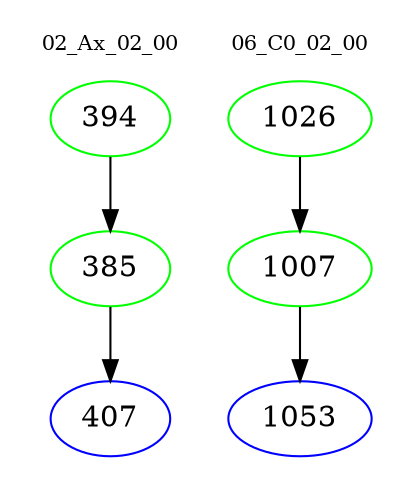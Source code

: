 digraph{
subgraph cluster_0 {
color = white
label = "02_Ax_02_00";
fontsize=10;
T0_394 [label="394", color="green"]
T0_394 -> T0_385 [color="black"]
T0_385 [label="385", color="green"]
T0_385 -> T0_407 [color="black"]
T0_407 [label="407", color="blue"]
}
subgraph cluster_1 {
color = white
label = "06_C0_02_00";
fontsize=10;
T1_1026 [label="1026", color="green"]
T1_1026 -> T1_1007 [color="black"]
T1_1007 [label="1007", color="green"]
T1_1007 -> T1_1053 [color="black"]
T1_1053 [label="1053", color="blue"]
}
}
